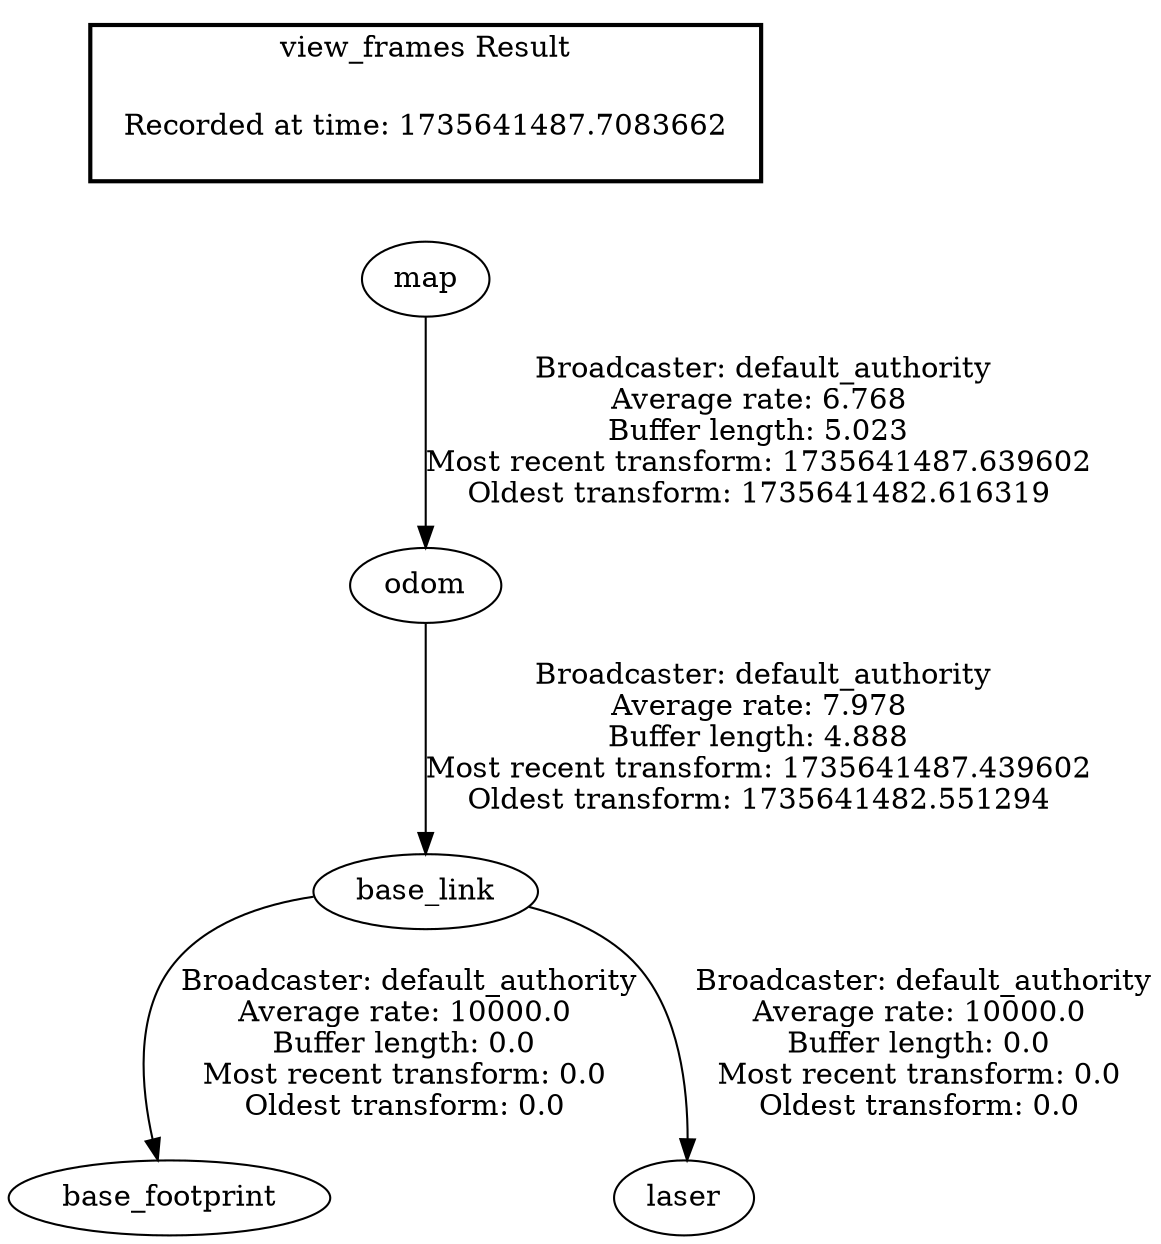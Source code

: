 digraph G {
"map" -> "odom"[label=" Broadcaster: default_authority\nAverage rate: 6.768\nBuffer length: 5.023\nMost recent transform: 1735641487.639602\nOldest transform: 1735641482.616319\n"];
"base_link" -> "base_footprint"[label=" Broadcaster: default_authority\nAverage rate: 10000.0\nBuffer length: 0.0\nMost recent transform: 0.0\nOldest transform: 0.0\n"];
"odom" -> "base_link"[label=" Broadcaster: default_authority\nAverage rate: 7.978\nBuffer length: 4.888\nMost recent transform: 1735641487.439602\nOldest transform: 1735641482.551294\n"];
"base_link" -> "laser"[label=" Broadcaster: default_authority\nAverage rate: 10000.0\nBuffer length: 0.0\nMost recent transform: 0.0\nOldest transform: 0.0\n"];
edge [style=invis];
 subgraph cluster_legend { style=bold; color=black; label ="view_frames Result";
"Recorded at time: 1735641487.7083662"[ shape=plaintext ] ;
}->"map";
}
